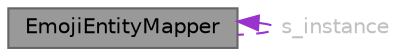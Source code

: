 digraph "EmojiEntityMapper"
{
 // INTERACTIVE_SVG=YES
 // LATEX_PDF_SIZE
  bgcolor="transparent";
  edge [fontname=Helvetica,fontsize=10,labelfontname=Helvetica,labelfontsize=10];
  node [fontname=Helvetica,fontsize=10,shape=box,height=0.2,width=0.4];
  Node1 [label="EmojiEntityMapper",height=0.2,width=0.4,color="gray40", fillcolor="grey60", style="filled", fontcolor="black",tooltip="Singleton helper class to map emoji entities to other formats."];
  Node1 -> Node1 [dir="back",color="darkorchid3",style="dashed",label=" s_instance",fontcolor="grey" ];
}
